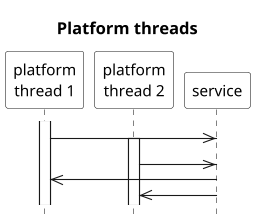 @startuml

title Platform threads

scale 1.1
hide footbox
skinparam monochrome true
skinparam defaultFontName Source Sans Pro
skinparam titleFontSize 15
skinparam sequenceMessageAlign left
skinparam participantBackgroundColor #white
skinparam noteBackgroundColor #white
skinparam sequenceGroupBackgroundColor #white

participant "platform\nthread 1" as PlatformThread1
participant "platform\nthread 2" as PlatformThread2
participant "service" as Service

||10||
activate PlatformThread1
PlatformThread1->>Service
||10||
activate PlatformThread2
PlatformThread2->>Service
Service->>PlatformThread1
Service->>PlatformThread2

@enduml
